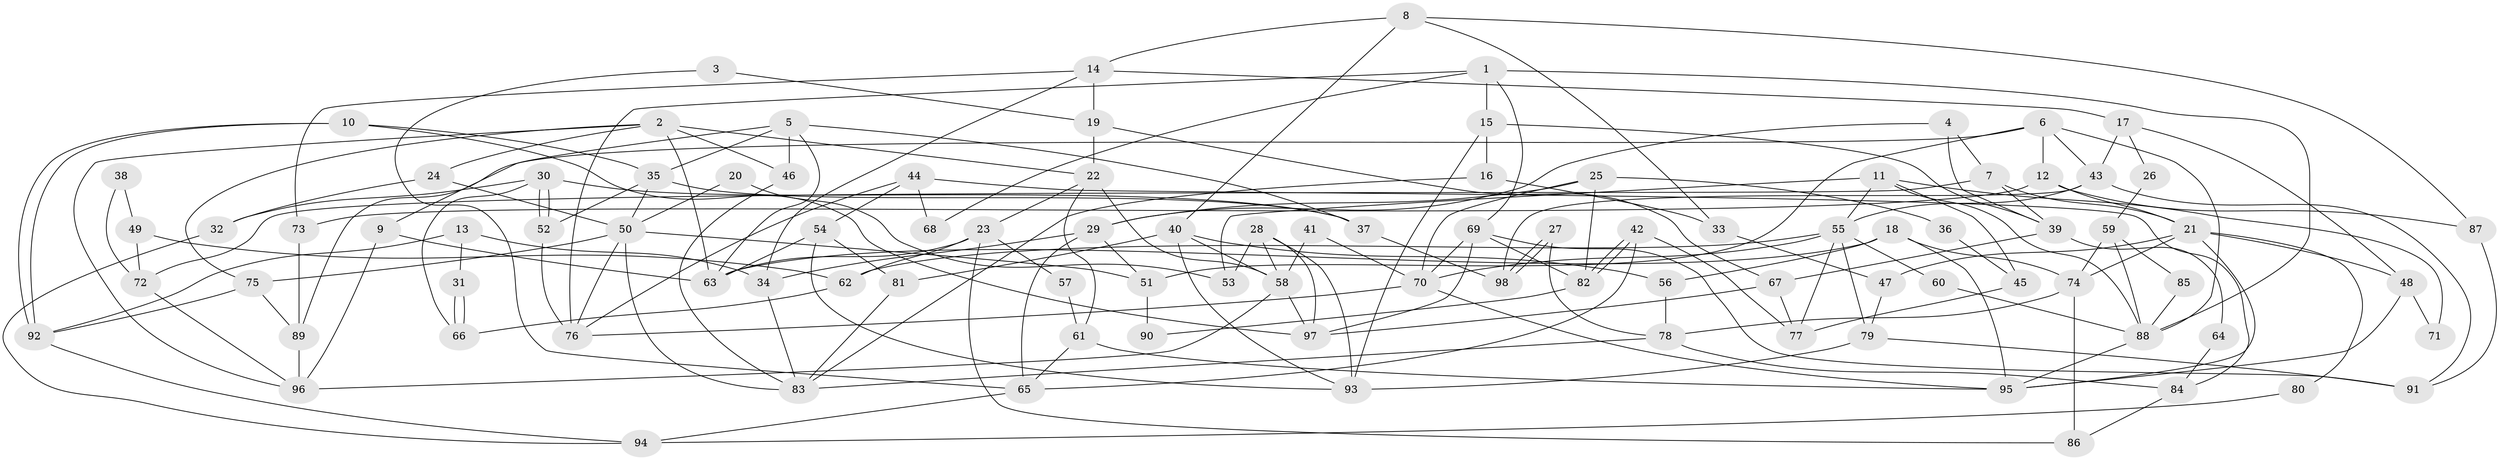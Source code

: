 // Generated by graph-tools (version 1.1) at 2025/15/03/09/25 04:15:19]
// undirected, 98 vertices, 196 edges
graph export_dot {
graph [start="1"]
  node [color=gray90,style=filled];
  1;
  2;
  3;
  4;
  5;
  6;
  7;
  8;
  9;
  10;
  11;
  12;
  13;
  14;
  15;
  16;
  17;
  18;
  19;
  20;
  21;
  22;
  23;
  24;
  25;
  26;
  27;
  28;
  29;
  30;
  31;
  32;
  33;
  34;
  35;
  36;
  37;
  38;
  39;
  40;
  41;
  42;
  43;
  44;
  45;
  46;
  47;
  48;
  49;
  50;
  51;
  52;
  53;
  54;
  55;
  56;
  57;
  58;
  59;
  60;
  61;
  62;
  63;
  64;
  65;
  66;
  67;
  68;
  69;
  70;
  71;
  72;
  73;
  74;
  75;
  76;
  77;
  78;
  79;
  80;
  81;
  82;
  83;
  84;
  85;
  86;
  87;
  88;
  89;
  90;
  91;
  92;
  93;
  94;
  95;
  96;
  97;
  98;
  1 -- 15;
  1 -- 76;
  1 -- 68;
  1 -- 69;
  1 -- 88;
  2 -- 96;
  2 -- 75;
  2 -- 22;
  2 -- 24;
  2 -- 46;
  2 -- 63;
  3 -- 65;
  3 -- 19;
  4 -- 7;
  4 -- 29;
  4 -- 39;
  5 -- 37;
  5 -- 46;
  5 -- 9;
  5 -- 35;
  5 -- 63;
  6 -- 12;
  6 -- 43;
  6 -- 51;
  6 -- 88;
  6 -- 89;
  7 -- 39;
  7 -- 21;
  7 -- 72;
  8 -- 14;
  8 -- 40;
  8 -- 33;
  8 -- 87;
  9 -- 63;
  9 -- 96;
  10 -- 35;
  10 -- 92;
  10 -- 92;
  10 -- 97;
  11 -- 55;
  11 -- 88;
  11 -- 45;
  11 -- 53;
  11 -- 71;
  12 -- 73;
  12 -- 21;
  12 -- 87;
  13 -- 92;
  13 -- 34;
  13 -- 31;
  14 -- 19;
  14 -- 17;
  14 -- 34;
  14 -- 73;
  15 -- 39;
  15 -- 93;
  15 -- 16;
  16 -- 33;
  16 -- 83;
  17 -- 43;
  17 -- 48;
  17 -- 26;
  18 -- 95;
  18 -- 63;
  18 -- 56;
  18 -- 74;
  19 -- 67;
  19 -- 22;
  20 -- 53;
  20 -- 50;
  21 -- 74;
  21 -- 95;
  21 -- 47;
  21 -- 48;
  21 -- 80;
  22 -- 23;
  22 -- 58;
  22 -- 61;
  23 -- 62;
  23 -- 63;
  23 -- 57;
  23 -- 86;
  24 -- 50;
  24 -- 32;
  25 -- 29;
  25 -- 82;
  25 -- 36;
  25 -- 70;
  26 -- 59;
  27 -- 78;
  27 -- 98;
  27 -- 98;
  28 -- 97;
  28 -- 58;
  28 -- 53;
  28 -- 93;
  29 -- 34;
  29 -- 51;
  29 -- 65;
  30 -- 32;
  30 -- 52;
  30 -- 52;
  30 -- 37;
  30 -- 66;
  31 -- 66;
  31 -- 66;
  32 -- 94;
  33 -- 47;
  34 -- 83;
  35 -- 50;
  35 -- 37;
  35 -- 52;
  36 -- 45;
  37 -- 98;
  38 -- 49;
  38 -- 72;
  39 -- 67;
  39 -- 64;
  40 -- 93;
  40 -- 58;
  40 -- 56;
  40 -- 81;
  41 -- 58;
  41 -- 70;
  42 -- 82;
  42 -- 82;
  42 -- 65;
  42 -- 77;
  43 -- 98;
  43 -- 91;
  43 -- 55;
  44 -- 76;
  44 -- 54;
  44 -- 68;
  44 -- 84;
  45 -- 77;
  46 -- 83;
  47 -- 79;
  48 -- 95;
  48 -- 71;
  49 -- 62;
  49 -- 72;
  50 -- 83;
  50 -- 76;
  50 -- 51;
  50 -- 75;
  51 -- 90;
  52 -- 76;
  54 -- 81;
  54 -- 63;
  54 -- 93;
  55 -- 79;
  55 -- 60;
  55 -- 62;
  55 -- 70;
  55 -- 77;
  56 -- 78;
  57 -- 61;
  58 -- 97;
  58 -- 96;
  59 -- 88;
  59 -- 74;
  59 -- 85;
  60 -- 88;
  61 -- 95;
  61 -- 65;
  62 -- 66;
  64 -- 84;
  65 -- 94;
  67 -- 97;
  67 -- 77;
  69 -- 70;
  69 -- 82;
  69 -- 91;
  69 -- 97;
  70 -- 76;
  70 -- 95;
  72 -- 96;
  73 -- 89;
  74 -- 86;
  74 -- 78;
  75 -- 89;
  75 -- 92;
  78 -- 83;
  78 -- 84;
  79 -- 91;
  79 -- 93;
  80 -- 94;
  81 -- 83;
  82 -- 90;
  84 -- 86;
  85 -- 88;
  87 -- 91;
  88 -- 95;
  89 -- 96;
  92 -- 94;
}
